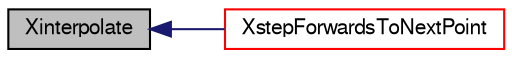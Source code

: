 digraph "Xinterpolate"
{
  bgcolor="transparent";
  edge [fontname="FreeSans",fontsize="10",labelfontname="FreeSans",labelfontsize="10"];
  node [fontname="FreeSans",fontsize="10",shape=record];
  rankdir="LR";
  Node77978 [label="Xinterpolate",height=0.2,width=0.4,color="black", fillcolor="grey75", style="filled", fontcolor="black"];
  Node77978 -> Node77979 [dir="back",color="midnightblue",fontsize="10",style="solid",fontname="FreeSans"];
  Node77979 [label="XstepForwardsToNextPoint",height=0.2,width=0.4,color="red",URL="$a21124.html#a7b65ae9bf8a1a81d91a44bab30ee3dce"];
}
